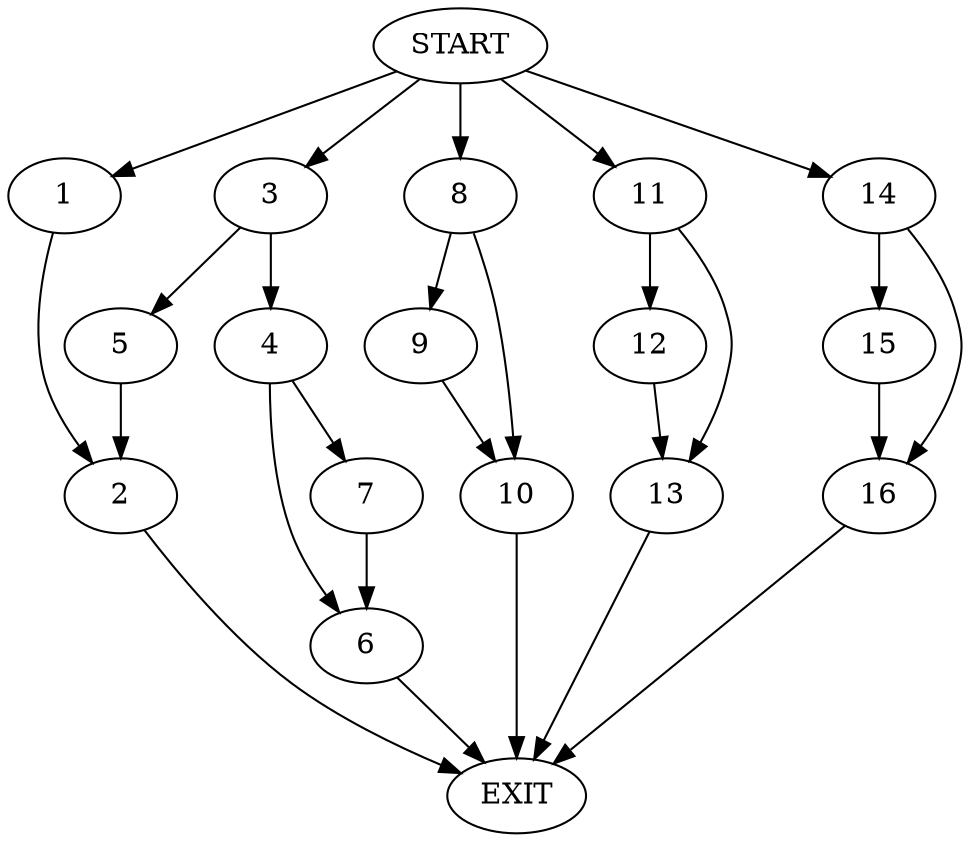 digraph {
0 [label="START"]
17 [label="EXIT"]
0 -> 1
1 -> 2
2 -> 17
0 -> 3
3 -> 4
3 -> 5
5 -> 2
4 -> 6
4 -> 7
7 -> 6
6 -> 17
0 -> 8
8 -> 9
8 -> 10
9 -> 10
10 -> 17
0 -> 11
11 -> 12
11 -> 13
12 -> 13
13 -> 17
0 -> 14
14 -> 15
14 -> 16
15 -> 16
16 -> 17
}
